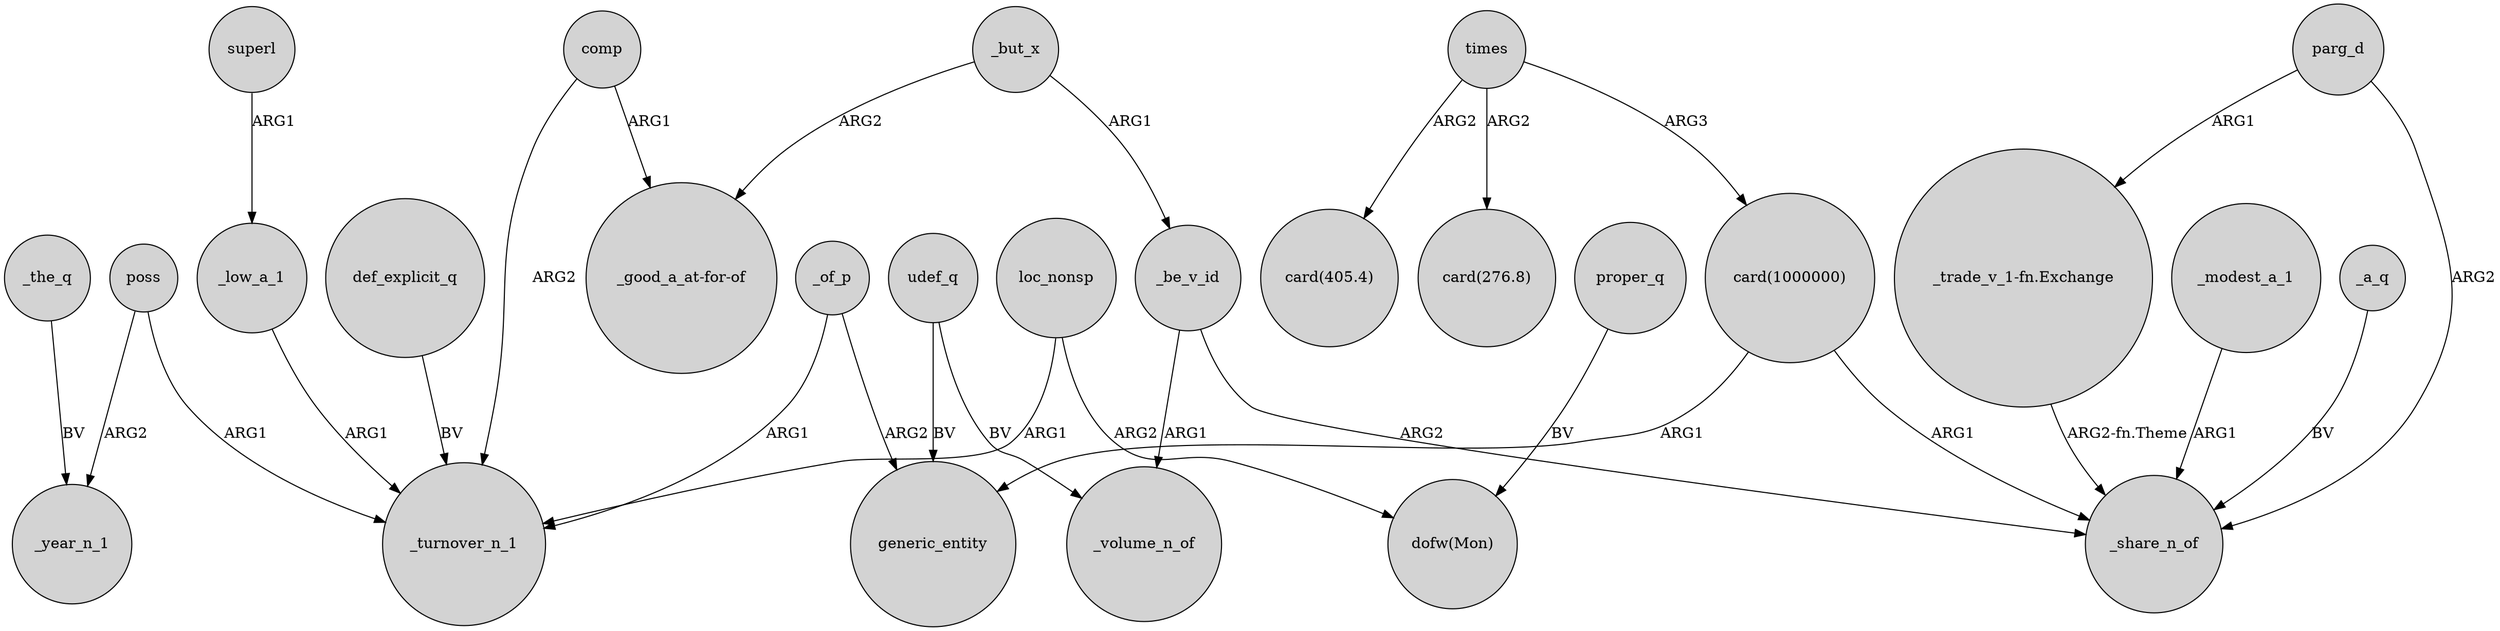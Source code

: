 digraph {
	node [shape=circle style=filled]
	"card(1000000)" -> generic_entity [label=ARG1]
	poss -> _turnover_n_1 [label=ARG1]
	_of_p -> generic_entity [label=ARG2]
	_low_a_1 -> _turnover_n_1 [label=ARG1]
	udef_q -> generic_entity [label=BV]
	parg_d -> _share_n_of [label=ARG2]
	parg_d -> "_trade_v_1-fn.Exchange" [label=ARG1]
	_modest_a_1 -> _share_n_of [label=ARG1]
	comp -> "_good_a_at-for-of" [label=ARG1]
	udef_q -> _volume_n_of [label=BV]
	comp -> _turnover_n_1 [label=ARG2]
	_be_v_id -> _volume_n_of [label=ARG1]
	_but_x -> "_good_a_at-for-of" [label=ARG2]
	times -> "card(405.4)" [label=ARG2]
	def_explicit_q -> _turnover_n_1 [label=BV]
	_a_q -> _share_n_of [label=BV]
	_but_x -> _be_v_id [label=ARG1]
	superl -> _low_a_1 [label=ARG1]
	poss -> _year_n_1 [label=ARG2]
	times -> "card(1000000)" [label=ARG3]
	proper_q -> "dofw(Mon)" [label=BV]
	_the_q -> _year_n_1 [label=BV]
	"card(1000000)" -> _share_n_of [label=ARG1]
	"_trade_v_1-fn.Exchange" -> _share_n_of [label="ARG2-fn.Theme"]
	loc_nonsp -> "dofw(Mon)" [label=ARG2]
	_of_p -> _turnover_n_1 [label=ARG1]
	_be_v_id -> _share_n_of [label=ARG2]
	times -> "card(276.8)" [label=ARG2]
	loc_nonsp -> _turnover_n_1 [label=ARG1]
}

